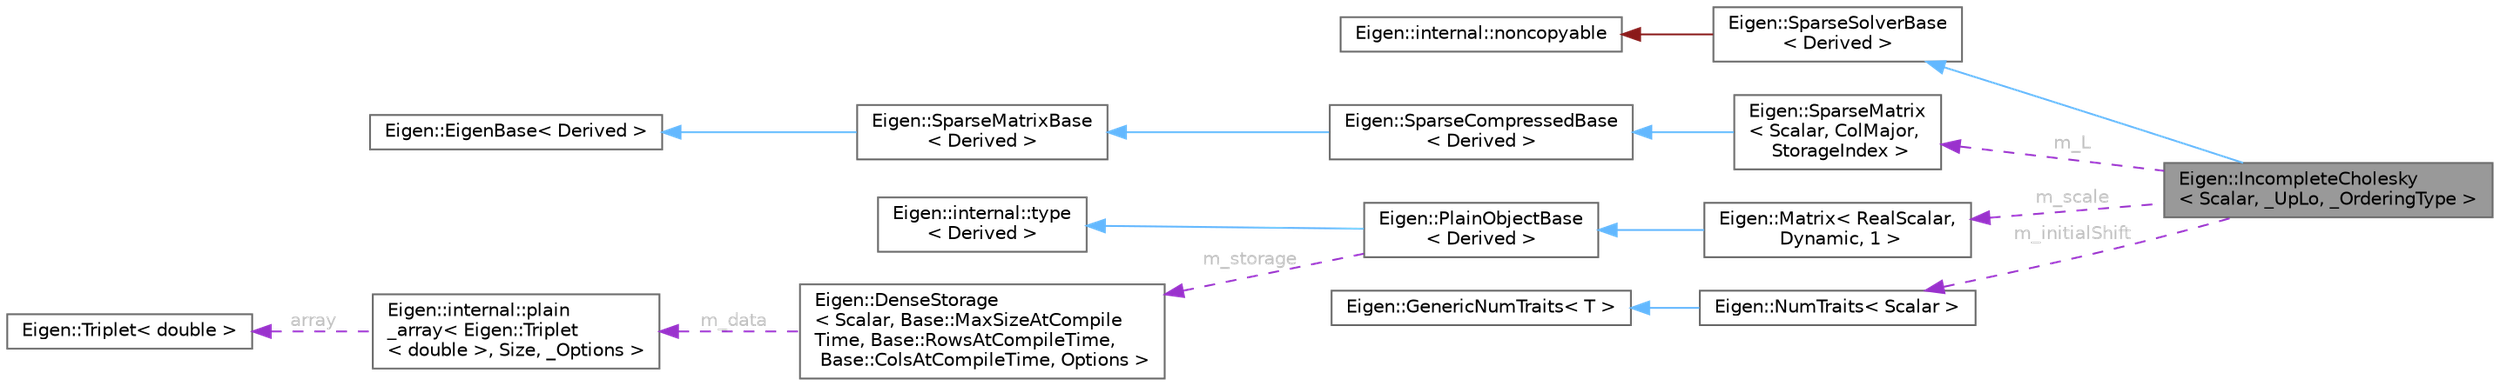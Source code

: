 digraph "Eigen::IncompleteCholesky&lt; Scalar, _UpLo, _OrderingType &gt;"
{
 // LATEX_PDF_SIZE
  bgcolor="transparent";
  edge [fontname=Helvetica,fontsize=10,labelfontname=Helvetica,labelfontsize=10];
  node [fontname=Helvetica,fontsize=10,shape=box,height=0.2,width=0.4];
  rankdir="LR";
  Node1 [id="Node000001",label="Eigen::IncompleteCholesky\l\< Scalar, _UpLo, _OrderingType \>",height=0.2,width=0.4,color="gray40", fillcolor="grey60", style="filled", fontcolor="black",tooltip="Modified Incomplete Cholesky with dual threshold"];
  Node2 -> Node1 [id="edge15_Node000001_Node000002",dir="back",color="steelblue1",style="solid",tooltip=" "];
  Node2 [id="Node000002",label="Eigen::SparseSolverBase\l\< Derived \>",height=0.2,width=0.4,color="gray40", fillcolor="white", style="filled",URL="$class_eigen_1_1_sparse_solver_base.html",tooltip="A base class for sparse solvers"];
  Node3 -> Node2 [id="edge16_Node000002_Node000003",dir="back",color="firebrick4",style="solid",tooltip=" "];
  Node3 [id="Node000003",label="Eigen::internal::noncopyable",height=0.2,width=0.4,color="gray40", fillcolor="white", style="filled",URL="$class_eigen_1_1internal_1_1noncopyable.html",tooltip=" "];
  Node4 -> Node1 [id="edge17_Node000001_Node000004",dir="back",color="darkorchid3",style="dashed",tooltip=" ",label=" m_L",fontcolor="grey" ];
  Node4 [id="Node000004",label="Eigen::SparseMatrix\l\< Scalar, ColMajor,\l StorageIndex \>",height=0.2,width=0.4,color="gray40", fillcolor="white", style="filled",URL="$class_eigen_1_1_sparse_matrix.html",tooltip=" "];
  Node5 -> Node4 [id="edge18_Node000004_Node000005",dir="back",color="steelblue1",style="solid",tooltip=" "];
  Node5 [id="Node000005",label="Eigen::SparseCompressedBase\l\< Derived \>",height=0.2,width=0.4,color="gray40", fillcolor="white", style="filled",URL="$class_eigen_1_1_sparse_compressed_base.html",tooltip="Common base class for sparse [compressed]-{row|column}-storage format."];
  Node6 -> Node5 [id="edge19_Node000005_Node000006",dir="back",color="steelblue1",style="solid",tooltip=" "];
  Node6 [id="Node000006",label="Eigen::SparseMatrixBase\l\< Derived \>",height=0.2,width=0.4,color="gray40", fillcolor="white", style="filled",URL="$class_eigen_1_1_sparse_matrix_base.html",tooltip="Base class of any sparse matrices or sparse expressions"];
  Node7 -> Node6 [id="edge20_Node000006_Node000007",dir="back",color="steelblue1",style="solid",tooltip=" "];
  Node7 [id="Node000007",label="Eigen::EigenBase\< Derived \>",height=0.2,width=0.4,color="gray40", fillcolor="white", style="filled",URL="$struct_eigen_1_1_eigen_base.html",tooltip=" "];
  Node8 -> Node1 [id="edge21_Node000001_Node000008",dir="back",color="darkorchid3",style="dashed",tooltip=" ",label=" m_scale",fontcolor="grey" ];
  Node8 [id="Node000008",label="Eigen::Matrix\< RealScalar,\l Dynamic, 1 \>",height=0.2,width=0.4,color="gray40", fillcolor="white", style="filled",URL="$class_eigen_1_1_matrix.html",tooltip=" "];
  Node9 -> Node8 [id="edge22_Node000008_Node000009",dir="back",color="steelblue1",style="solid",tooltip=" "];
  Node9 [id="Node000009",label="Eigen::PlainObjectBase\l\< Derived \>",height=0.2,width=0.4,color="gray40", fillcolor="white", style="filled",URL="$class_eigen_1_1_plain_object_base.html",tooltip=" "];
  Node10 -> Node9 [id="edge23_Node000009_Node000010",dir="back",color="steelblue1",style="solid",tooltip=" "];
  Node10 [id="Node000010",label="Eigen::internal::type\l\< Derived \>",height=0.2,width=0.4,color="gray40", fillcolor="white", style="filled",URL="$struct_eigen_1_1internal_1_1dense__xpr__base.html",tooltip=" "];
  Node11 -> Node9 [id="edge24_Node000009_Node000011",dir="back",color="darkorchid3",style="dashed",tooltip=" ",label=" m_storage",fontcolor="grey" ];
  Node11 [id="Node000011",label="Eigen::DenseStorage\l\< Scalar, Base::MaxSizeAtCompile\lTime, Base::RowsAtCompileTime,\l Base::ColsAtCompileTime, Options \>",height=0.2,width=0.4,color="gray40", fillcolor="white", style="filled",URL="$class_eigen_1_1_dense_storage.html",tooltip=" "];
  Node12 -> Node11 [id="edge25_Node000011_Node000012",dir="back",color="darkorchid3",style="dashed",tooltip=" ",label=" m_data",fontcolor="grey" ];
  Node12 [id="Node000012",label="Eigen::internal::plain\l_array\< Eigen::Triplet\l\< double \>, Size, _Options \>",height=0.2,width=0.4,color="gray40", fillcolor="white", style="filled",URL="$struct_eigen_1_1internal_1_1plain__array.html",tooltip=" "];
  Node13 -> Node12 [id="edge26_Node000012_Node000013",dir="back",color="darkorchid3",style="dashed",tooltip=" ",label=" array",fontcolor="grey" ];
  Node13 [id="Node000013",label="Eigen::Triplet\< double \>",height=0.2,width=0.4,color="gray40", fillcolor="white", style="filled",URL="$class_eigen_1_1_triplet.html",tooltip=" "];
  Node14 -> Node1 [id="edge27_Node000001_Node000014",dir="back",color="darkorchid3",style="dashed",tooltip=" ",label=" m_initialShift",fontcolor="grey" ];
  Node14 [id="Node000014",label="Eigen::NumTraits\< Scalar \>",height=0.2,width=0.4,color="gray40", fillcolor="white", style="filled",URL="$struct_eigen_1_1_num_traits.html",tooltip=" "];
  Node15 -> Node14 [id="edge28_Node000014_Node000015",dir="back",color="steelblue1",style="solid",tooltip=" "];
  Node15 [id="Node000015",label="Eigen::GenericNumTraits\< T \>",height=0.2,width=0.4,color="gray40", fillcolor="white", style="filled",URL="$struct_eigen_1_1_generic_num_traits.html",tooltip=" "];
}
